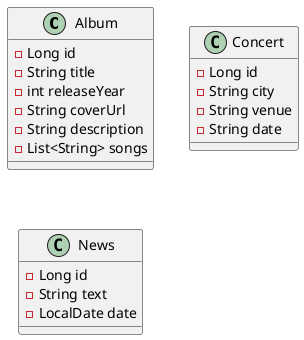 @startuml class-diagram
class Album {
  - Long id
  - String title
  - int releaseYear
  - String coverUrl
  - String description
  - List<String> songs
}

class Concert {
  - Long id
  - String city
  - String venue
  - String date
}

class News {
  - Long id
  - String text
  - LocalDate date
}

@enduml
